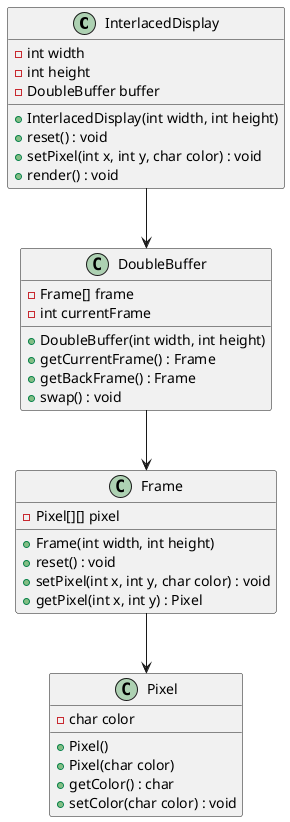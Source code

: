 @startuml

class InterlacedDisplay {
  - int width
  - int height
  - DoubleBuffer buffer
  + InterlacedDisplay(int width, int height)
  + reset() : void
  + setPixel(int x, int y, char color) : void
  + render() : void
}

class DoubleBuffer {
  - Frame[] frame
  - int currentFrame
  + DoubleBuffer(int width, int height)
  + getCurrentFrame() : Frame
  + getBackFrame() : Frame
  + swap() : void
}

class Frame {
  - Pixel[][] pixel
  + Frame(int width, int height)
  + reset() : void
  + setPixel(int x, int y, char color) : void
  + getPixel(int x, int y) : Pixel
}

class Pixel {
  - char color
  + Pixel()
  + Pixel(char color)
  + getColor() : char
  + setColor(char color) : void
}

InterlacedDisplay -down-> DoubleBuffer 
DoubleBuffer -down-> Frame 
Frame -down-> Pixel 

@enduml
